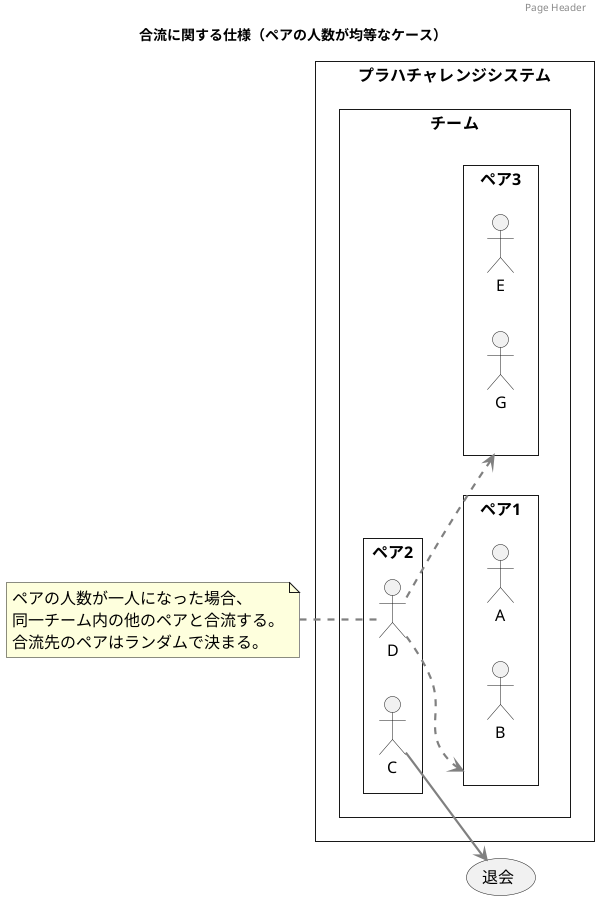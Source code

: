 @startuml Domain Model
skinparam style strictuml
skinparam DefaultFontName Arial
skinparam DefaultFontSize 16
skinparam DefaultFontStyle bold
skinparam ArrowThickness 2.2
skinparam ArrowColor #gray
hide empty members

header Page Header

title 合流に関する仕様（ペアの人数が均等なケース）


left to right direction
  usecase "退会" as Withdrawal

rectangle プラハチャレンジシステム as PCS {
    rectangle チーム as team {
      rectangle ペア1 as pair1 {
        :A: as A
        :B: as B
      }
      rectangle ペア2 as pair2 {
        :C: as C
        :D: as D
      }
      rectangle ペア3 as pair3 {
        :E: as F
        :G: as G
      }
    }
}

Note left of D
  ペアの人数が一人になった場合、
  同一チーム内の他のペアと合流する。
  合流先のペアはランダムで決まる。
end note

C --> Withdrawal
D ..> pair1
D ..> pair3



@enduml